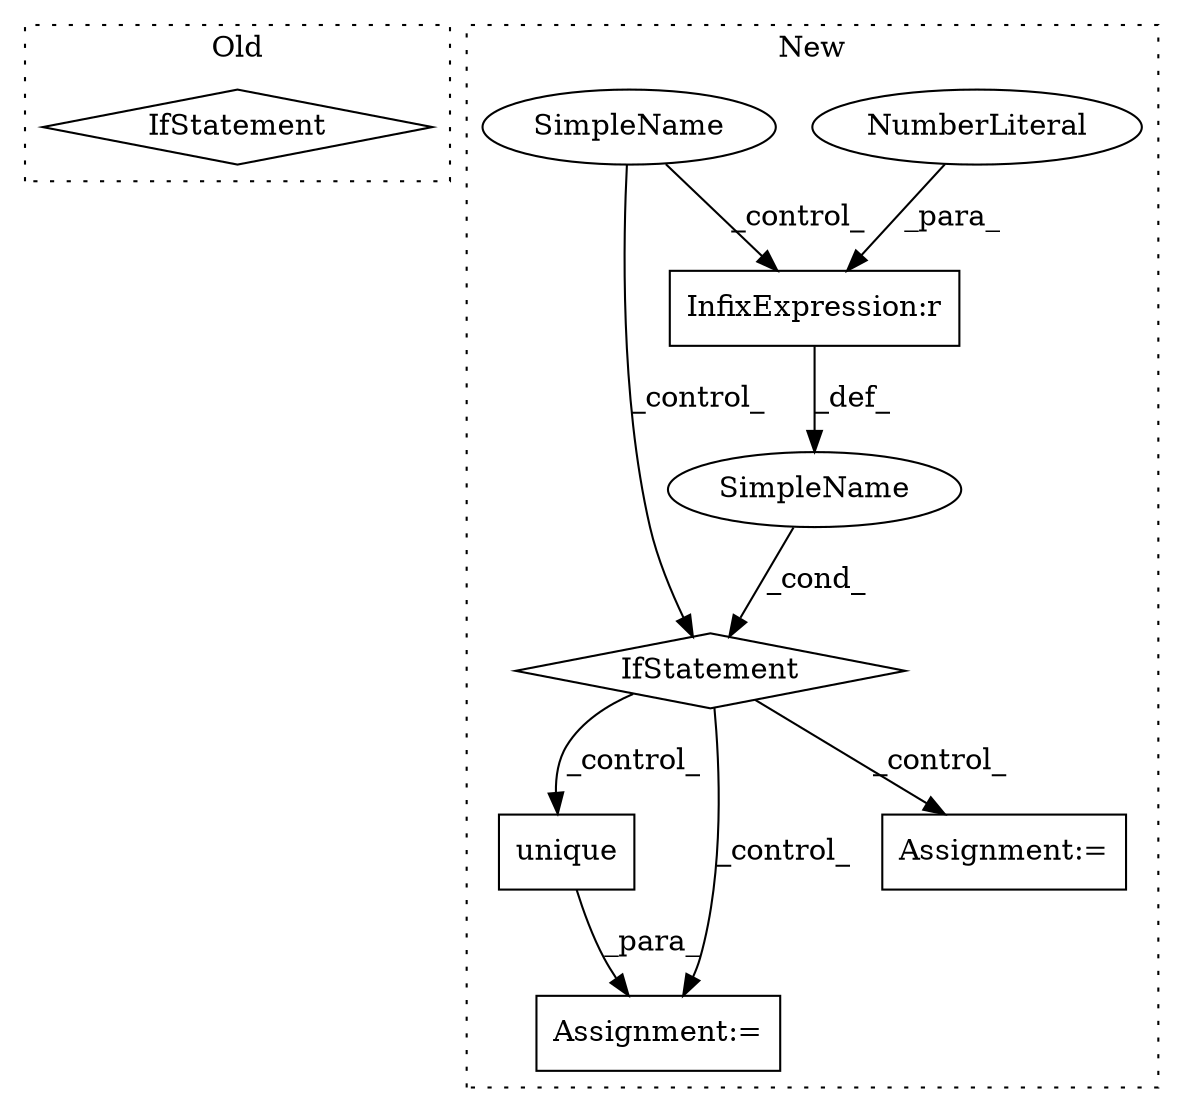 digraph G {
subgraph cluster0 {
1 [label="IfStatement" a="25" s="24279,24324" l="4,2" shape="diamond"];
label = "Old";
style="dotted";
}
subgraph cluster1 {
2 [label="unique" a="32" s="24825" l="8" shape="box"];
3 [label="Assignment:=" a="7" s="24814" l="1" shape="box"];
4 [label="SimpleName" a="42" s="" l="" shape="ellipse"];
5 [label="IfStatement" a="25" s="24694,24725" l="4,2" shape="diamond"];
6 [label="InfixExpression:r" a="27" s="24721" l="3" shape="box"];
7 [label="NumberLiteral" a="34" s="24724" l="1" shape="ellipse"];
8 [label="Assignment:=" a="7" s="24759" l="1" shape="box"];
9 [label="SimpleName" a="42" s="" l="" shape="ellipse"];
label = "New";
style="dotted";
}
2 -> 3 [label="_para_"];
4 -> 5 [label="_cond_"];
5 -> 3 [label="_control_"];
5 -> 8 [label="_control_"];
5 -> 2 [label="_control_"];
6 -> 4 [label="_def_"];
7 -> 6 [label="_para_"];
9 -> 5 [label="_control_"];
9 -> 6 [label="_control_"];
}